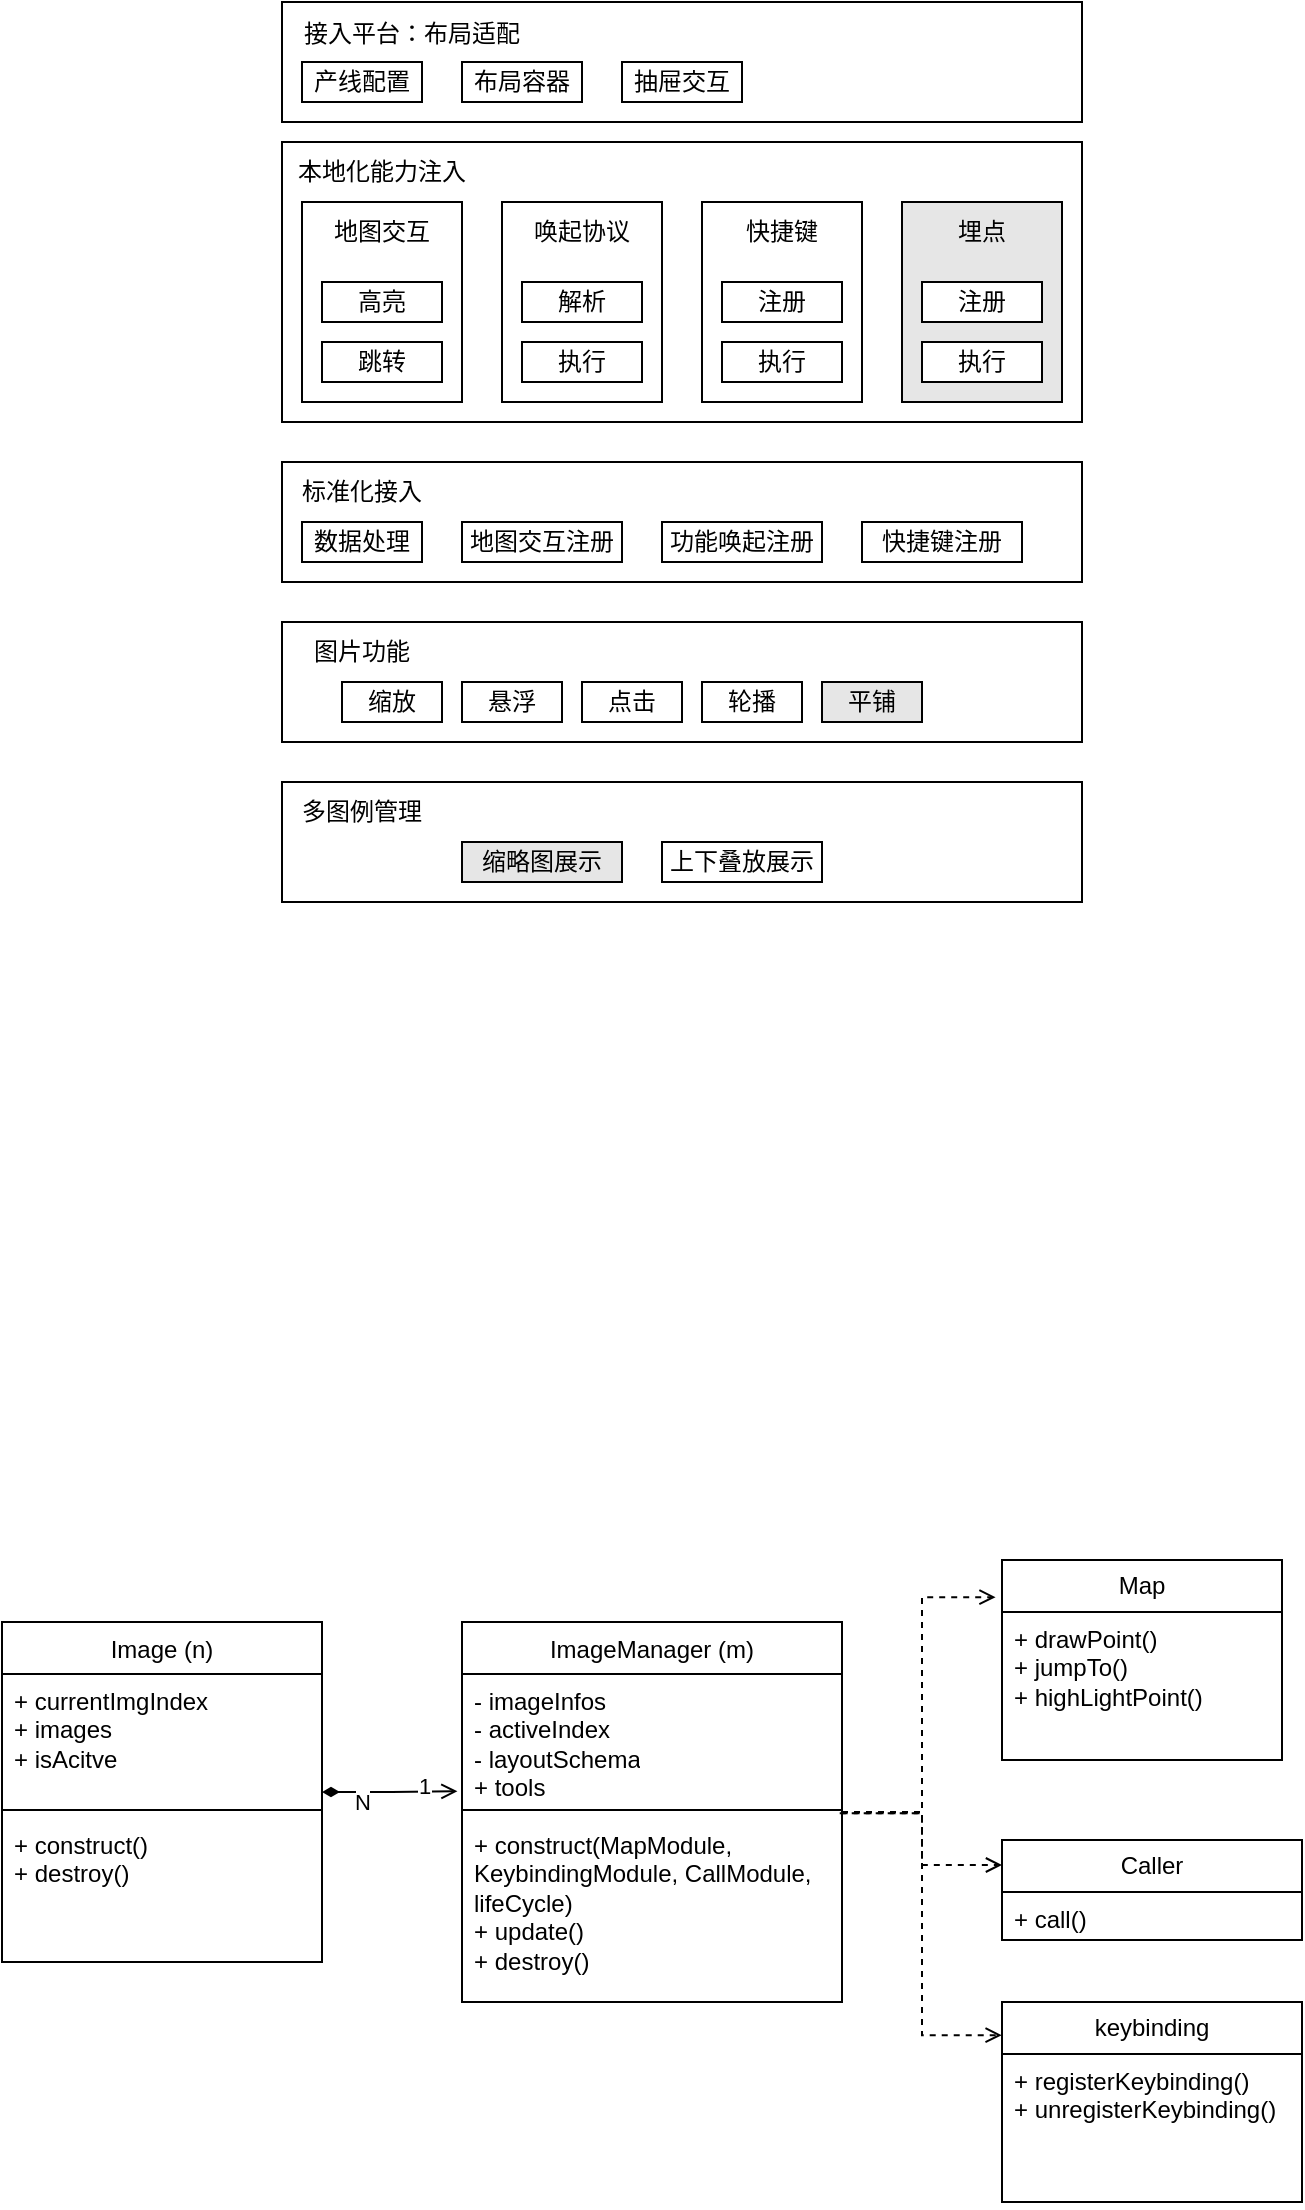 <mxfile version="24.4.0" type="github">
  <diagram name="第 1 页" id="qbsFgxNV_fi_hqhI19OQ">
    <mxGraphModel dx="1050" dy="594" grid="1" gridSize="10" guides="1" tooltips="1" connect="1" arrows="1" fold="1" page="1" pageScale="1" pageWidth="827" pageHeight="1169" math="0" shadow="0">
      <root>
        <mxCell id="0" />
        <mxCell id="1" parent="0" />
        <mxCell id="h4Yj52QkXkvZOGdM3tUD-1" value="" style="rounded=0;whiteSpace=wrap;html=1;" parent="1" vertex="1">
          <mxGeometry x="160" y="260" width="400" height="60" as="geometry" />
        </mxCell>
        <mxCell id="h4Yj52QkXkvZOGdM3tUD-2" value="标准化接入" style="text;html=1;align=center;verticalAlign=middle;whiteSpace=wrap;rounded=0;" parent="1" vertex="1">
          <mxGeometry x="160" y="260" width="80" height="30" as="geometry" />
        </mxCell>
        <mxCell id="h4Yj52QkXkvZOGdM3tUD-3" value="数据处理" style="rounded=0;whiteSpace=wrap;html=1;" parent="1" vertex="1">
          <mxGeometry x="170" y="290" width="60" height="20" as="geometry" />
        </mxCell>
        <mxCell id="h4Yj52QkXkvZOGdM3tUD-4" value="" style="rounded=0;whiteSpace=wrap;html=1;" parent="1" vertex="1">
          <mxGeometry x="160" y="100" width="400" height="140" as="geometry" />
        </mxCell>
        <mxCell id="h4Yj52QkXkvZOGdM3tUD-5" value="本地化能力注入" style="text;html=1;align=center;verticalAlign=middle;whiteSpace=wrap;rounded=0;" parent="1" vertex="1">
          <mxGeometry x="160" y="100" width="100" height="30" as="geometry" />
        </mxCell>
        <mxCell id="h4Yj52QkXkvZOGdM3tUD-6" value="" style="rounded=0;whiteSpace=wrap;html=1;" parent="1" vertex="1">
          <mxGeometry x="170" y="130" width="80" height="100" as="geometry" />
        </mxCell>
        <mxCell id="h4Yj52QkXkvZOGdM3tUD-7" value="高亮" style="rounded=0;whiteSpace=wrap;html=1;" parent="1" vertex="1">
          <mxGeometry x="180" y="170" width="60" height="20" as="geometry" />
        </mxCell>
        <mxCell id="h4Yj52QkXkvZOGdM3tUD-8" value="跳转" style="rounded=0;whiteSpace=wrap;html=1;" parent="1" vertex="1">
          <mxGeometry x="180" y="200" width="60" height="20" as="geometry" />
        </mxCell>
        <mxCell id="h4Yj52QkXkvZOGdM3tUD-9" value="地图交互" style="text;html=1;align=center;verticalAlign=middle;whiteSpace=wrap;rounded=0;" parent="1" vertex="1">
          <mxGeometry x="170" y="130" width="80" height="30" as="geometry" />
        </mxCell>
        <mxCell id="h4Yj52QkXkvZOGdM3tUD-10" value="" style="rounded=0;whiteSpace=wrap;html=1;" parent="1" vertex="1">
          <mxGeometry x="270" y="130" width="80" height="100" as="geometry" />
        </mxCell>
        <mxCell id="h4Yj52QkXkvZOGdM3tUD-11" value="解析" style="rounded=0;whiteSpace=wrap;html=1;" parent="1" vertex="1">
          <mxGeometry x="280" y="170" width="60" height="20" as="geometry" />
        </mxCell>
        <mxCell id="h4Yj52QkXkvZOGdM3tUD-12" value="执行" style="rounded=0;whiteSpace=wrap;html=1;" parent="1" vertex="1">
          <mxGeometry x="280" y="200" width="60" height="20" as="geometry" />
        </mxCell>
        <mxCell id="h4Yj52QkXkvZOGdM3tUD-13" value="唤起协议" style="text;html=1;align=center;verticalAlign=middle;whiteSpace=wrap;rounded=0;" parent="1" vertex="1">
          <mxGeometry x="270" y="130" width="80" height="30" as="geometry" />
        </mxCell>
        <mxCell id="h4Yj52QkXkvZOGdM3tUD-14" value="" style="rounded=0;whiteSpace=wrap;html=1;" parent="1" vertex="1">
          <mxGeometry x="370" y="130" width="80" height="100" as="geometry" />
        </mxCell>
        <mxCell id="h4Yj52QkXkvZOGdM3tUD-15" value="注册" style="rounded=0;whiteSpace=wrap;html=1;" parent="1" vertex="1">
          <mxGeometry x="380" y="170" width="60" height="20" as="geometry" />
        </mxCell>
        <mxCell id="h4Yj52QkXkvZOGdM3tUD-16" value="执行" style="rounded=0;whiteSpace=wrap;html=1;" parent="1" vertex="1">
          <mxGeometry x="380" y="200" width="60" height="20" as="geometry" />
        </mxCell>
        <mxCell id="h4Yj52QkXkvZOGdM3tUD-17" value="快捷键" style="text;html=1;align=center;verticalAlign=middle;whiteSpace=wrap;rounded=0;" parent="1" vertex="1">
          <mxGeometry x="370" y="130" width="80" height="30" as="geometry" />
        </mxCell>
        <mxCell id="h4Yj52QkXkvZOGdM3tUD-18" value="" style="rounded=0;whiteSpace=wrap;html=1;fillColor=#E6E6E6;" parent="1" vertex="1">
          <mxGeometry x="470" y="130" width="80" height="100" as="geometry" />
        </mxCell>
        <mxCell id="h4Yj52QkXkvZOGdM3tUD-19" value="注册" style="rounded=0;whiteSpace=wrap;html=1;" parent="1" vertex="1">
          <mxGeometry x="480" y="170" width="60" height="20" as="geometry" />
        </mxCell>
        <mxCell id="h4Yj52QkXkvZOGdM3tUD-20" value="执行" style="rounded=0;whiteSpace=wrap;html=1;" parent="1" vertex="1">
          <mxGeometry x="480" y="200" width="60" height="20" as="geometry" />
        </mxCell>
        <mxCell id="h4Yj52QkXkvZOGdM3tUD-21" value="埋点" style="text;html=1;align=center;verticalAlign=middle;whiteSpace=wrap;rounded=0;" parent="1" vertex="1">
          <mxGeometry x="470" y="130" width="80" height="30" as="geometry" />
        </mxCell>
        <mxCell id="h4Yj52QkXkvZOGdM3tUD-22" value="地图交互注册" style="rounded=0;whiteSpace=wrap;html=1;" parent="1" vertex="1">
          <mxGeometry x="250" y="290" width="80" height="20" as="geometry" />
        </mxCell>
        <mxCell id="h4Yj52QkXkvZOGdM3tUD-23" value="功能唤起注册" style="rounded=0;whiteSpace=wrap;html=1;" parent="1" vertex="1">
          <mxGeometry x="350" y="290" width="80" height="20" as="geometry" />
        </mxCell>
        <mxCell id="h4Yj52QkXkvZOGdM3tUD-24" value="快捷键注册" style="rounded=0;whiteSpace=wrap;html=1;" parent="1" vertex="1">
          <mxGeometry x="450" y="290" width="80" height="20" as="geometry" />
        </mxCell>
        <mxCell id="h4Yj52QkXkvZOGdM3tUD-26" value="" style="rounded=0;whiteSpace=wrap;html=1;" parent="1" vertex="1">
          <mxGeometry x="160" y="340" width="400" height="60" as="geometry" />
        </mxCell>
        <mxCell id="h4Yj52QkXkvZOGdM3tUD-27" value="图片功能" style="text;html=1;align=center;verticalAlign=middle;whiteSpace=wrap;rounded=0;" parent="1" vertex="1">
          <mxGeometry x="160" y="340" width="80" height="30" as="geometry" />
        </mxCell>
        <mxCell id="h4Yj52QkXkvZOGdM3tUD-28" value="缩放" style="rounded=0;whiteSpace=wrap;html=1;" parent="1" vertex="1">
          <mxGeometry x="190" y="370" width="50" height="20" as="geometry" />
        </mxCell>
        <mxCell id="h4Yj52QkXkvZOGdM3tUD-29" value="悬浮" style="rounded=0;whiteSpace=wrap;html=1;" parent="1" vertex="1">
          <mxGeometry x="250" y="370" width="50" height="20" as="geometry" />
        </mxCell>
        <mxCell id="h4Yj52QkXkvZOGdM3tUD-30" value="点击" style="rounded=0;whiteSpace=wrap;html=1;" parent="1" vertex="1">
          <mxGeometry x="310" y="370" width="50" height="20" as="geometry" />
        </mxCell>
        <mxCell id="h4Yj52QkXkvZOGdM3tUD-31" value="轮播" style="rounded=0;whiteSpace=wrap;html=1;" parent="1" vertex="1">
          <mxGeometry x="370" y="370" width="50" height="20" as="geometry" />
        </mxCell>
        <mxCell id="h4Yj52QkXkvZOGdM3tUD-32" value="平铺" style="rounded=0;whiteSpace=wrap;html=1;fillColor=#E6E6E6;" parent="1" vertex="1">
          <mxGeometry x="430" y="370" width="50" height="20" as="geometry" />
        </mxCell>
        <mxCell id="h4Yj52QkXkvZOGdM3tUD-33" value="" style="rounded=0;whiteSpace=wrap;html=1;" parent="1" vertex="1">
          <mxGeometry x="160" y="420" width="400" height="60" as="geometry" />
        </mxCell>
        <mxCell id="h4Yj52QkXkvZOGdM3tUD-34" value="多图例管理" style="text;html=1;align=center;verticalAlign=middle;whiteSpace=wrap;rounded=0;" parent="1" vertex="1">
          <mxGeometry x="160" y="420" width="80" height="30" as="geometry" />
        </mxCell>
        <mxCell id="h4Yj52QkXkvZOGdM3tUD-36" value="缩略图展示" style="rounded=0;whiteSpace=wrap;html=1;fillColor=#E6E6E6;" parent="1" vertex="1">
          <mxGeometry x="250" y="450" width="80" height="20" as="geometry" />
        </mxCell>
        <mxCell id="h4Yj52QkXkvZOGdM3tUD-37" value="上下叠放展示" style="rounded=0;whiteSpace=wrap;html=1;" parent="1" vertex="1">
          <mxGeometry x="350" y="450" width="80" height="20" as="geometry" />
        </mxCell>
        <mxCell id="h4Yj52QkXkvZOGdM3tUD-39" value="" style="rounded=0;whiteSpace=wrap;html=1;" parent="1" vertex="1">
          <mxGeometry x="160" y="30" width="400" height="60" as="geometry" />
        </mxCell>
        <mxCell id="h4Yj52QkXkvZOGdM3tUD-40" value="&lt;span data-copy-origin=&quot;https://cooper.didichuxing.com&quot; data-docs-delta=&quot;[[20,&amp;quot;接入平台：布局适配&amp;quot;],[20,&amp;quot;\n&amp;quot;,&amp;quot;24:\&amp;quot;jQ6I\&amp;quot;|32:4|direction:\&amp;quot;ltr\&amp;quot;|linespacing:\&amp;quot;150\&amp;quot;&amp;quot;]]&quot;&gt;&lt;div style=&quot;line-height: 150%;&quot; data-default-linespacing=&quot;100&quot; data-foldable=&quot;true&quot; class=&quot;ql-direction-ltr ql-long-10000050646&quot; data-header=&quot;4&quot;&gt;&lt;span style=&quot;&quot; class=&quot;ql-author-10000050646&quot;&gt;&lt;font style=&quot;font-size: 12px;&quot;&gt;接入平台：布局适配&lt;/font&gt;&lt;/span&gt;&lt;/div&gt;&lt;/span&gt;" style="text;html=1;align=center;verticalAlign=middle;whiteSpace=wrap;rounded=0;" parent="1" vertex="1">
          <mxGeometry x="160" y="30" width="130" height="30" as="geometry" />
        </mxCell>
        <mxCell id="h4Yj52QkXkvZOGdM3tUD-41" value="产线配置" style="rounded=0;whiteSpace=wrap;html=1;" parent="1" vertex="1">
          <mxGeometry x="170" y="60" width="60" height="20" as="geometry" />
        </mxCell>
        <mxCell id="h4Yj52QkXkvZOGdM3tUD-42" value="布局容器" style="rounded=0;whiteSpace=wrap;html=1;" parent="1" vertex="1">
          <mxGeometry x="250" y="60" width="60" height="20" as="geometry" />
        </mxCell>
        <mxCell id="h4Yj52QkXkvZOGdM3tUD-43" value="抽屉交互" style="rounded=0;whiteSpace=wrap;html=1;" parent="1" vertex="1">
          <mxGeometry x="330" y="60" width="60" height="20" as="geometry" />
        </mxCell>
        <mxCell id="h4Yj52QkXkvZOGdM3tUD-44" value="Map" style="swimlane;fontStyle=0;childLayout=stackLayout;horizontal=1;startSize=26;fillColor=none;horizontalStack=0;resizeParent=1;resizeParentMax=0;resizeLast=0;collapsible=1;marginBottom=0;whiteSpace=wrap;html=1;" parent="1" vertex="1">
          <mxGeometry x="520" y="809" width="140" height="100" as="geometry">
            <mxRectangle x="210" y="650" width="110" height="30" as="alternateBounds" />
          </mxGeometry>
        </mxCell>
        <mxCell id="h4Yj52QkXkvZOGdM3tUD-45" value="&lt;div&gt;+ drawPoint()&lt;br&gt;&lt;/div&gt;&lt;div&gt;+ jumpTo()&lt;/div&gt;&lt;div&gt;+ highLightPoint()&lt;/div&gt;" style="text;strokeColor=none;fillColor=none;align=left;verticalAlign=top;spacingLeft=4;spacingRight=4;overflow=hidden;rotatable=0;points=[[0,0.5],[1,0.5]];portConstraint=eastwest;whiteSpace=wrap;html=1;" parent="h4Yj52QkXkvZOGdM3tUD-44" vertex="1">
          <mxGeometry y="26" width="140" height="74" as="geometry" />
        </mxCell>
        <mxCell id="qB7n026UuvodygYeCkh2-1" value="" style="edgeStyle=orthogonalEdgeStyle;rounded=0;orthogonalLoop=1;jettySize=auto;html=1;entryX=-0.023;entryY=0.186;entryDx=0;entryDy=0;entryPerimeter=0;dashed=1;endArrow=open;endFill=0;" edge="1" parent="1" source="h4Yj52QkXkvZOGdM3tUD-48" target="h4Yj52QkXkvZOGdM3tUD-44">
          <mxGeometry relative="1" as="geometry" />
        </mxCell>
        <mxCell id="h4Yj52QkXkvZOGdM3tUD-48" value="&lt;span style=&quot;font-weight: 400;&quot;&gt;ImageManager (m)&lt;/span&gt;" style="swimlane;fontStyle=1;align=center;verticalAlign=top;childLayout=stackLayout;horizontal=1;startSize=26;horizontalStack=0;resizeParent=1;resizeParentMax=0;resizeLast=0;collapsible=1;marginBottom=0;whiteSpace=wrap;html=1;" parent="1" vertex="1">
          <mxGeometry x="250" y="840" width="190" height="190" as="geometry" />
        </mxCell>
        <mxCell id="h4Yj52QkXkvZOGdM3tUD-49" value="&lt;div&gt;- imageInfos&lt;div&gt;- activeIndex&lt;/div&gt;&lt;div&gt;- layoutSchema&lt;/div&gt;&lt;/div&gt;&lt;div&gt;+ tools&lt;/div&gt;" style="text;strokeColor=none;fillColor=none;align=left;verticalAlign=top;spacingLeft=4;spacingRight=4;overflow=hidden;rotatable=0;points=[[0,0.5],[1,0.5]];portConstraint=eastwest;whiteSpace=wrap;html=1;" parent="h4Yj52QkXkvZOGdM3tUD-48" vertex="1">
          <mxGeometry y="26" width="190" height="64" as="geometry" />
        </mxCell>
        <mxCell id="h4Yj52QkXkvZOGdM3tUD-50" value="" style="line;strokeWidth=1;fillColor=none;align=left;verticalAlign=middle;spacingTop=-1;spacingLeft=3;spacingRight=3;rotatable=0;labelPosition=right;points=[];portConstraint=eastwest;strokeColor=inherit;" parent="h4Yj52QkXkvZOGdM3tUD-48" vertex="1">
          <mxGeometry y="90" width="190" height="8" as="geometry" />
        </mxCell>
        <mxCell id="h4Yj52QkXkvZOGdM3tUD-51" value="+ construct(MapModule, KeybindingModule, CallModule, lifeCycle)&lt;div&gt;&lt;div&gt;+ update()&lt;/div&gt;&lt;div&gt;&lt;span style=&quot;background-color: initial;&quot;&gt;+ destroy()&amp;nbsp;&lt;/span&gt;&amp;nbsp;&lt;/div&gt;&lt;/div&gt;" style="text;strokeColor=none;fillColor=none;align=left;verticalAlign=top;spacingLeft=4;spacingRight=4;overflow=hidden;rotatable=0;points=[[0,0.5],[1,0.5]];portConstraint=eastwest;whiteSpace=wrap;html=1;" parent="h4Yj52QkXkvZOGdM3tUD-48" vertex="1">
          <mxGeometry y="98" width="190" height="92" as="geometry" />
        </mxCell>
        <mxCell id="h4Yj52QkXkvZOGdM3tUD-53" value="Caller" style="swimlane;fontStyle=0;childLayout=stackLayout;horizontal=1;startSize=26;fillColor=none;horizontalStack=0;resizeParent=1;resizeParentMax=0;resizeLast=0;collapsible=1;marginBottom=0;whiteSpace=wrap;html=1;" parent="1" vertex="1">
          <mxGeometry x="520" y="949" width="150" height="50" as="geometry">
            <mxRectangle x="210" y="650" width="110" height="30" as="alternateBounds" />
          </mxGeometry>
        </mxCell>
        <mxCell id="h4Yj52QkXkvZOGdM3tUD-54" value="&lt;div&gt;+ call()&lt;/div&gt;" style="text;strokeColor=none;fillColor=none;align=left;verticalAlign=top;spacingLeft=4;spacingRight=4;overflow=hidden;rotatable=0;points=[[0,0.5],[1,0.5]];portConstraint=eastwest;whiteSpace=wrap;html=1;" parent="h4Yj52QkXkvZOGdM3tUD-53" vertex="1">
          <mxGeometry y="26" width="150" height="24" as="geometry" />
        </mxCell>
        <mxCell id="h4Yj52QkXkvZOGdM3tUD-55" value="keybinding" style="swimlane;fontStyle=0;childLayout=stackLayout;horizontal=1;startSize=26;fillColor=none;horizontalStack=0;resizeParent=1;resizeParentMax=0;resizeLast=0;collapsible=1;marginBottom=0;whiteSpace=wrap;html=1;" parent="1" vertex="1">
          <mxGeometry x="520" y="1030" width="150" height="100" as="geometry">
            <mxRectangle x="210" y="650" width="110" height="30" as="alternateBounds" />
          </mxGeometry>
        </mxCell>
        <mxCell id="h4Yj52QkXkvZOGdM3tUD-56" value="&lt;div&gt;&lt;span style=&quot;background-color: initial;&quot;&gt;+ registerKeybinding()&amp;nbsp;&lt;/span&gt;&lt;br&gt;&lt;/div&gt;&lt;div&gt;+ unregisterKeybinding()&lt;/div&gt;" style="text;strokeColor=none;fillColor=none;align=left;verticalAlign=top;spacingLeft=4;spacingRight=4;overflow=hidden;rotatable=0;points=[[0,0.5],[1,0.5]];portConstraint=eastwest;whiteSpace=wrap;html=1;" parent="h4Yj52QkXkvZOGdM3tUD-55" vertex="1">
          <mxGeometry y="26" width="150" height="74" as="geometry" />
        </mxCell>
        <mxCell id="qB7n026UuvodygYeCkh2-4" value="" style="edgeStyle=orthogonalEdgeStyle;rounded=0;orthogonalLoop=1;jettySize=auto;html=1;startArrow=diamondThin;startFill=1;endArrow=open;endFill=0;entryX=-0.012;entryY=0.916;entryDx=0;entryDy=0;entryPerimeter=0;" edge="1" parent="1" source="h4Yj52QkXkvZOGdM3tUD-57" target="h4Yj52QkXkvZOGdM3tUD-49">
          <mxGeometry relative="1" as="geometry" />
        </mxCell>
        <mxCell id="qB7n026UuvodygYeCkh2-5" value="N" style="edgeLabel;html=1;align=center;verticalAlign=middle;resizable=0;points=[];" vertex="1" connectable="0" parent="qB7n026UuvodygYeCkh2-4">
          <mxGeometry x="-0.779" relative="1" as="geometry">
            <mxPoint x="12" y="5" as="offset" />
          </mxGeometry>
        </mxCell>
        <mxCell id="qB7n026UuvodygYeCkh2-6" value="1" style="edgeLabel;html=1;align=center;verticalAlign=middle;resizable=0;points=[];" vertex="1" connectable="0" parent="qB7n026UuvodygYeCkh2-4">
          <mxGeometry x="0.741" y="3" relative="1" as="geometry">
            <mxPoint x="-8" as="offset" />
          </mxGeometry>
        </mxCell>
        <mxCell id="h4Yj52QkXkvZOGdM3tUD-57" value="&lt;span style=&quot;font-weight: 400;&quot;&gt;Image (n)&lt;/span&gt;" style="swimlane;fontStyle=1;align=center;verticalAlign=top;childLayout=stackLayout;horizontal=1;startSize=26;horizontalStack=0;resizeParent=1;resizeParentMax=0;resizeLast=0;collapsible=1;marginBottom=0;whiteSpace=wrap;html=1;" parent="1" vertex="1">
          <mxGeometry x="20" y="840" width="160" height="170" as="geometry" />
        </mxCell>
        <mxCell id="h4Yj52QkXkvZOGdM3tUD-58" value="&lt;div&gt;+ currentImgIndex&lt;/div&gt;&lt;div&gt;+ images&lt;/div&gt;&lt;div&gt;+ isAcitve&lt;/div&gt;" style="text;strokeColor=none;fillColor=none;align=left;verticalAlign=top;spacingLeft=4;spacingRight=4;overflow=hidden;rotatable=0;points=[[0,0.5],[1,0.5]];portConstraint=eastwest;whiteSpace=wrap;html=1;" parent="h4Yj52QkXkvZOGdM3tUD-57" vertex="1">
          <mxGeometry y="26" width="160" height="64" as="geometry" />
        </mxCell>
        <mxCell id="h4Yj52QkXkvZOGdM3tUD-59" value="" style="line;strokeWidth=1;fillColor=none;align=left;verticalAlign=middle;spacingTop=-1;spacingLeft=3;spacingRight=3;rotatable=0;labelPosition=right;points=[];portConstraint=eastwest;strokeColor=inherit;" parent="h4Yj52QkXkvZOGdM3tUD-57" vertex="1">
          <mxGeometry y="90" width="160" height="8" as="geometry" />
        </mxCell>
        <mxCell id="h4Yj52QkXkvZOGdM3tUD-60" value="+ construct()&lt;div&gt;+ destroy()&amp;nbsp;&lt;/div&gt;" style="text;strokeColor=none;fillColor=none;align=left;verticalAlign=top;spacingLeft=4;spacingRight=4;overflow=hidden;rotatable=0;points=[[0,0.5],[1,0.5]];portConstraint=eastwest;whiteSpace=wrap;html=1;" parent="h4Yj52QkXkvZOGdM3tUD-57" vertex="1">
          <mxGeometry y="98" width="160" height="72" as="geometry" />
        </mxCell>
        <mxCell id="qB7n026UuvodygYeCkh2-2" value="" style="edgeStyle=orthogonalEdgeStyle;rounded=0;orthogonalLoop=1;jettySize=auto;html=1;entryX=0;entryY=0.25;entryDx=0;entryDy=0;dashed=1;endArrow=open;endFill=0;exitX=0.999;exitY=-0.026;exitDx=0;exitDy=0;exitPerimeter=0;" edge="1" parent="1" source="h4Yj52QkXkvZOGdM3tUD-51" target="h4Yj52QkXkvZOGdM3tUD-53">
          <mxGeometry relative="1" as="geometry">
            <mxPoint x="460" y="985" as="sourcePoint" />
            <mxPoint x="527" y="838" as="targetPoint" />
          </mxGeometry>
        </mxCell>
        <mxCell id="qB7n026UuvodygYeCkh2-3" value="" style="edgeStyle=orthogonalEdgeStyle;rounded=0;orthogonalLoop=1;jettySize=auto;html=1;entryX=-0.001;entryY=0.166;entryDx=0;entryDy=0;dashed=1;endArrow=open;endFill=0;exitX=0.994;exitY=-0.026;exitDx=0;exitDy=0;exitPerimeter=0;entryPerimeter=0;" edge="1" parent="1" source="h4Yj52QkXkvZOGdM3tUD-51" target="h4Yj52QkXkvZOGdM3tUD-55">
          <mxGeometry relative="1" as="geometry">
            <mxPoint x="460" y="986" as="sourcePoint" />
            <mxPoint x="530" y="972" as="targetPoint" />
          </mxGeometry>
        </mxCell>
      </root>
    </mxGraphModel>
  </diagram>
</mxfile>
